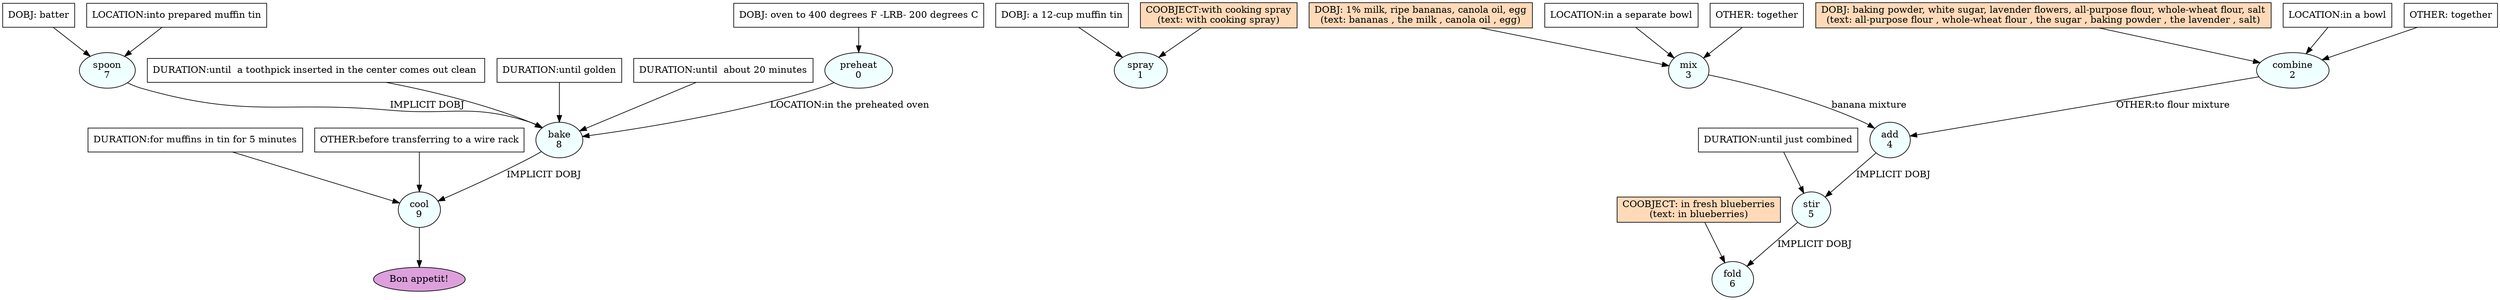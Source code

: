 digraph recipe {
E0[label="preheat
0", shape=oval, style=filled, fillcolor=azure]
E1[label="spray
1", shape=oval, style=filled, fillcolor=azure]
E2[label="combine
2", shape=oval, style=filled, fillcolor=azure]
E3[label="mix
3", shape=oval, style=filled, fillcolor=azure]
E4[label="add
4", shape=oval, style=filled, fillcolor=azure]
E5[label="stir
5", shape=oval, style=filled, fillcolor=azure]
E6[label="fold
6", shape=oval, style=filled, fillcolor=azure]
E7[label="spoon
7", shape=oval, style=filled, fillcolor=azure]
E8[label="bake
8", shape=oval, style=filled, fillcolor=azure]
E9[label="cool
9", shape=oval, style=filled, fillcolor=azure]
D2[label="DOBJ: baking powder, white sugar, lavender flowers, all-purpose flour, whole-wheat flour, salt
(text: all-purpose flour , whole-wheat flour , the sugar , baking powder , the lavender , salt)", shape=box, style=filled, fillcolor=peachpuff]
D2 -> E2
P2_0[label="LOCATION:in a bowl", shape=box, style=filled, fillcolor=white]
P2_0 -> E2
O2_0[label="OTHER: together", shape=box, style=filled, fillcolor=white]
O2_0 -> E2
D0[label="DOBJ: oven to 400 degrees F -LRB- 200 degrees C", shape=box, style=filled, fillcolor=white]
D0 -> E0
D3[label="DOBJ: 1% milk, ripe bananas, canola oil, egg
(text: bananas , the milk , canola oil , egg)", shape=box, style=filled, fillcolor=peachpuff]
D3 -> E3
P3_0[label="LOCATION:in a separate bowl", shape=box, style=filled, fillcolor=white]
P3_0 -> E3
O3_0[label="OTHER: together", shape=box, style=filled, fillcolor=white]
O3_0 -> E3
D1[label="DOBJ: a 12-cup muffin tin", shape=box, style=filled, fillcolor=white]
D1 -> E1
P1_0[label="COOBJECT:with cooking spray
(text: with cooking spray)", shape=box, style=filled, fillcolor=peachpuff]
P1_0 -> E1
D7[label="DOBJ: batter", shape=box, style=filled, fillcolor=white]
D7 -> E7
P7_0[label="LOCATION:into prepared muffin tin", shape=box, style=filled, fillcolor=white]
P7_0 -> E7
E3 -> E4 [label="banana mixture"]
E2 -> E4 [label="OTHER:to flour mixture"]
E4 -> E5 [label="IMPLICIT DOBJ"]
P5_0_0[label="DURATION:until just combined", shape=box, style=filled, fillcolor=white]
P5_0_0 -> E5
E5 -> E6 [label="IMPLICIT DOBJ"]
P6_0_ing[label="COOBJECT: in fresh blueberries
(text: in blueberries)", shape=box, style=filled, fillcolor=peachpuff]
P6_0_ing -> E6
E7 -> E8 [label="IMPLICIT DOBJ"]
E0 -> E8 [label="LOCATION:in the preheated oven"]
P8_1_0[label="DURATION:until  a toothpick inserted in the center comes out clean ", shape=box, style=filled, fillcolor=white]
P8_1_0 -> E8
P8_1_1[label="DURATION:until golden", shape=box, style=filled, fillcolor=white]
P8_1_1 -> E8
P8_1_2[label="DURATION:until  about 20 minutes", shape=box, style=filled, fillcolor=white]
P8_1_2 -> E8
E8 -> E9 [label="IMPLICIT DOBJ"]
P9_0_0[label="DURATION:for muffins in tin for 5 minutes", shape=box, style=filled, fillcolor=white]
P9_0_0 -> E9
P9_1_0[label="OTHER:before transferring to a wire rack", shape=box, style=filled, fillcolor=white]
P9_1_0 -> E9
EOR[label="Bon appetit!", shape=oval, style=filled, fillcolor=plum]
E9 -> EOR
}
